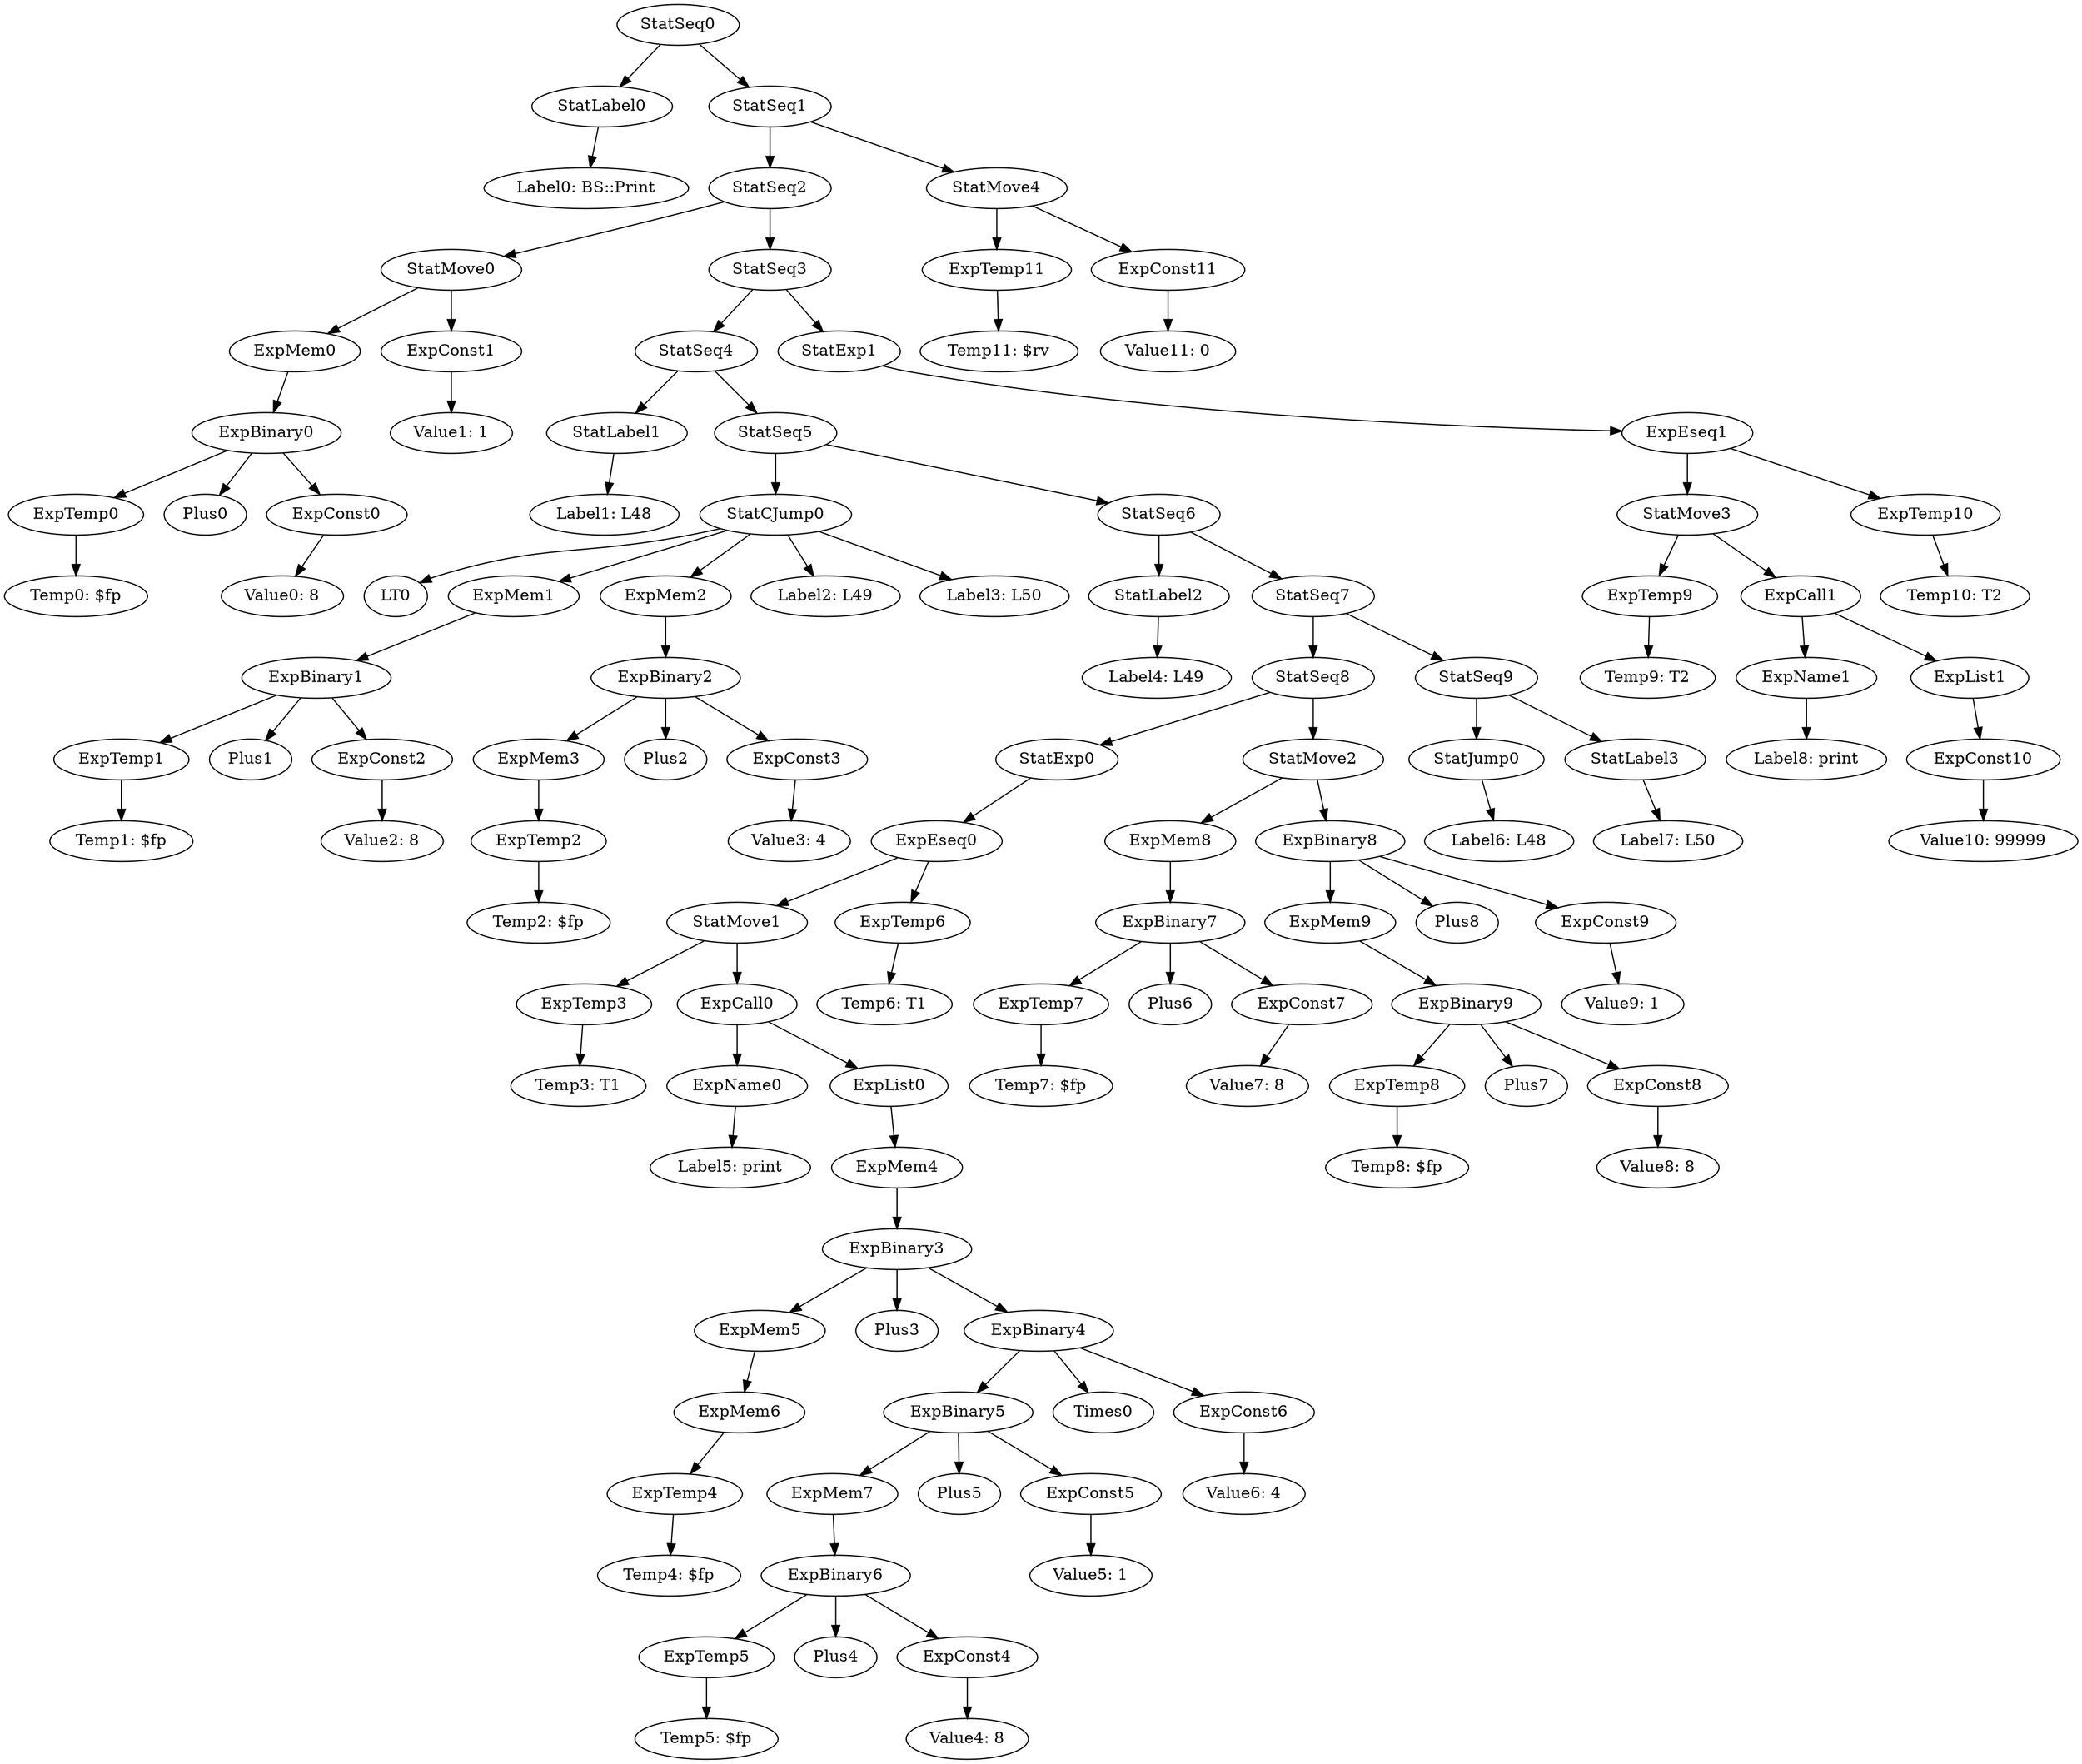 digraph {
	ordering = out;
	ExpConst11 -> "Value11: 0";
	StatExp1 -> ExpEseq1;
	ExpTemp10 -> "Temp10: T2";
	StatMove4 -> ExpTemp11;
	StatMove4 -> ExpConst11;
	ExpConst10 -> "Value10: 99999";
	ExpEseq1 -> StatMove3;
	ExpEseq1 -> ExpTemp10;
	ExpName1 -> "Label8: print";
	StatMove3 -> ExpTemp9;
	StatMove3 -> ExpCall1;
	ExpCall1 -> ExpName1;
	ExpCall1 -> ExpList1;
	StatJump0 -> "Label6: L48";
	StatSeq7 -> StatSeq8;
	StatSeq7 -> StatSeq9;
	ExpBinary8 -> ExpMem9;
	ExpBinary8 -> Plus8;
	ExpBinary8 -> ExpConst9;
	ExpTemp9 -> "Temp9: T2";
	ExpBinary9 -> ExpTemp8;
	ExpBinary9 -> Plus7;
	ExpBinary9 -> ExpConst8;
	StatMove2 -> ExpMem8;
	StatMove2 -> ExpBinary8;
	StatSeq1 -> StatSeq2;
	StatSeq1 -> StatMove4;
	ExpMem8 -> ExpBinary7;
	ExpConst7 -> "Value7: 8";
	ExpTemp8 -> "Temp8: $fp";
	ExpBinary7 -> ExpTemp7;
	ExpBinary7 -> Plus6;
	ExpBinary7 -> ExpConst7;
	StatSeq5 -> StatCJump0;
	StatSeq5 -> StatSeq6;
	StatMove1 -> ExpTemp3;
	StatMove1 -> ExpCall0;
	ExpTemp2 -> "Temp2: $fp";
	ExpConst3 -> "Value3: 4";
	ExpTemp1 -> "Temp1: $fp";
	ExpTemp5 -> "Temp5: $fp";
	ExpBinary0 -> ExpTemp0;
	ExpBinary0 -> Plus0;
	ExpBinary0 -> ExpConst0;
	ExpMem4 -> ExpBinary3;
	StatSeq4 -> StatLabel1;
	StatSeq4 -> StatSeq5;
	ExpMem2 -> ExpBinary2;
	StatLabel1 -> "Label1: L48";
	StatSeq9 -> StatJump0;
	StatSeq9 -> StatLabel3;
	ExpCall0 -> ExpName0;
	ExpCall0 -> ExpList0;
	StatMove0 -> ExpMem0;
	StatMove0 -> ExpConst1;
	ExpTemp7 -> "Temp7: $fp";
	ExpTemp0 -> "Temp0: $fp";
	StatSeq3 -> StatSeq4;
	StatSeq3 -> StatExp1;
	ExpMem7 -> ExpBinary6;
	ExpMem5 -> ExpMem6;
	ExpBinary2 -> ExpMem3;
	ExpBinary2 -> Plus2;
	ExpBinary2 -> ExpConst3;
	StatLabel0 -> "Label0: BS::Print";
	StatLabel2 -> "Label4: L49";
	ExpMem3 -> ExpTemp2;
	ExpList1 -> ExpConst10;
	ExpBinary1 -> ExpTemp1;
	ExpBinary1 -> Plus1;
	ExpBinary1 -> ExpConst2;
	ExpMem0 -> ExpBinary0;
	ExpBinary6 -> ExpTemp5;
	ExpBinary6 -> Plus4;
	ExpBinary6 -> ExpConst4;
	StatSeq2 -> StatMove0;
	StatSeq2 -> StatSeq3;
	ExpMem9 -> ExpBinary9;
	ExpMem1 -> ExpBinary1;
	ExpConst6 -> "Value6: 4";
	ExpConst1 -> "Value1: 1";
	StatSeq6 -> StatLabel2;
	StatSeq6 -> StatSeq7;
	ExpTemp3 -> "Temp3: T1";
	StatSeq8 -> StatExp0;
	StatSeq8 -> StatMove2;
	ExpName0 -> "Label5: print";
	ExpTemp4 -> "Temp4: $fp";
	ExpMem6 -> ExpTemp4;
	ExpConst2 -> "Value2: 8";
	ExpBinary3 -> ExpMem5;
	ExpBinary3 -> Plus3;
	ExpBinary3 -> ExpBinary4;
	ExpConst5 -> "Value5: 1";
	StatLabel3 -> "Label7: L50";
	ExpConst8 -> "Value8: 8";
	ExpConst4 -> "Value4: 8";
	ExpTemp11 -> "Temp11: $rv";
	StatSeq0 -> StatLabel0;
	StatSeq0 -> StatSeq1;
	StatExp0 -> ExpEseq0;
	ExpConst9 -> "Value9: 1";
	ExpBinary5 -> ExpMem7;
	ExpBinary5 -> Plus5;
	ExpBinary5 -> ExpConst5;
	ExpConst0 -> "Value0: 8";
	ExpBinary4 -> ExpBinary5;
	ExpBinary4 -> Times0;
	ExpBinary4 -> ExpConst6;
	StatCJump0 -> LT0;
	StatCJump0 -> ExpMem1;
	StatCJump0 -> ExpMem2;
	StatCJump0 -> "Label2: L49";
	StatCJump0 -> "Label3: L50";
	ExpList0 -> ExpMem4;
	ExpEseq0 -> StatMove1;
	ExpEseq0 -> ExpTemp6;
	ExpTemp6 -> "Temp6: T1";
}

